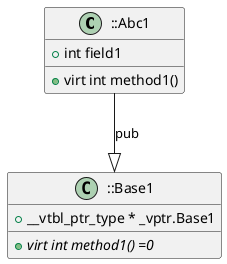 @startuml

class "::Abc1" as item_0 {
    {field} + int field1
    {method} +virt int method1() 
}
class "::Base1" as item_1 {
    {field} + __vtbl_ptr_type * _vptr.Base1
    {method} {abstract} +virt int method1() =0
}

' ::Abc1 --|> ::Base1
item_0 --|> item_1: "pub"

@enduml
